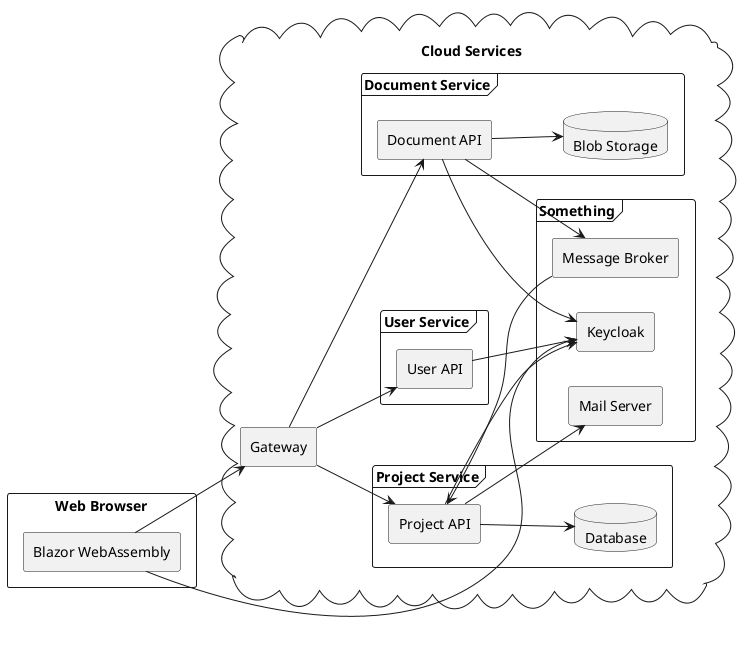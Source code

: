 @startuml
left to right direction

rectangle "Web Browser" {
    agent "Blazor WebAssembly" as BlazorWebAssembly
}

cloud "Cloud Services" {

    agent Gateway

    frame "Project Service" {
        agent "Project API" as ProjectAPI
        database "Database" as ProjectDB
    }

    frame "User Service" {
        agent "User API" as UserAPI
    }

    frame "Document Service" {
        agent "Document API" as DocumentAPI
        database "Blob Storage" as DocumentDB
    }

frame Something {
    agent Keycloak
    agent "Message Broker" as MessageBroker
    agent "Mail Server" as MailServer
}
}

BlazorWebAssembly --> Gateway
BlazorWebAssembly --> Keycloak

Gateway --> ProjectAPI
Gateway --> UserAPI
Gateway --> DocumentAPI

ProjectAPI --> ProjectDB
ProjectAPI --> Keycloak
ProjectAPI <-- MessageBroker
ProjectAPI --> MailServer

UserAPI --> Keycloak

DocumentAPI --> Keycloak
DocumentAPI --> DocumentDB
DocumentAPI --> MessageBroker

@enduml
